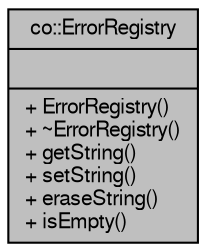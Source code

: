 digraph G
{
  edge [fontname="FreeSans",fontsize="10",labelfontname="FreeSans",labelfontsize="10"];
  node [fontname="FreeSans",fontsize="10",shape=record];
  Node1 [label="{co::ErrorRegistry\n||+ ErrorRegistry()\l+ ~ErrorRegistry()\l+ getString()\l+ setString()\l+ eraseString()\l+ isEmpty()\l}",height=0.2,width=0.4,color="black", fillcolor="grey75", style="filled" fontcolor="black"];
}
